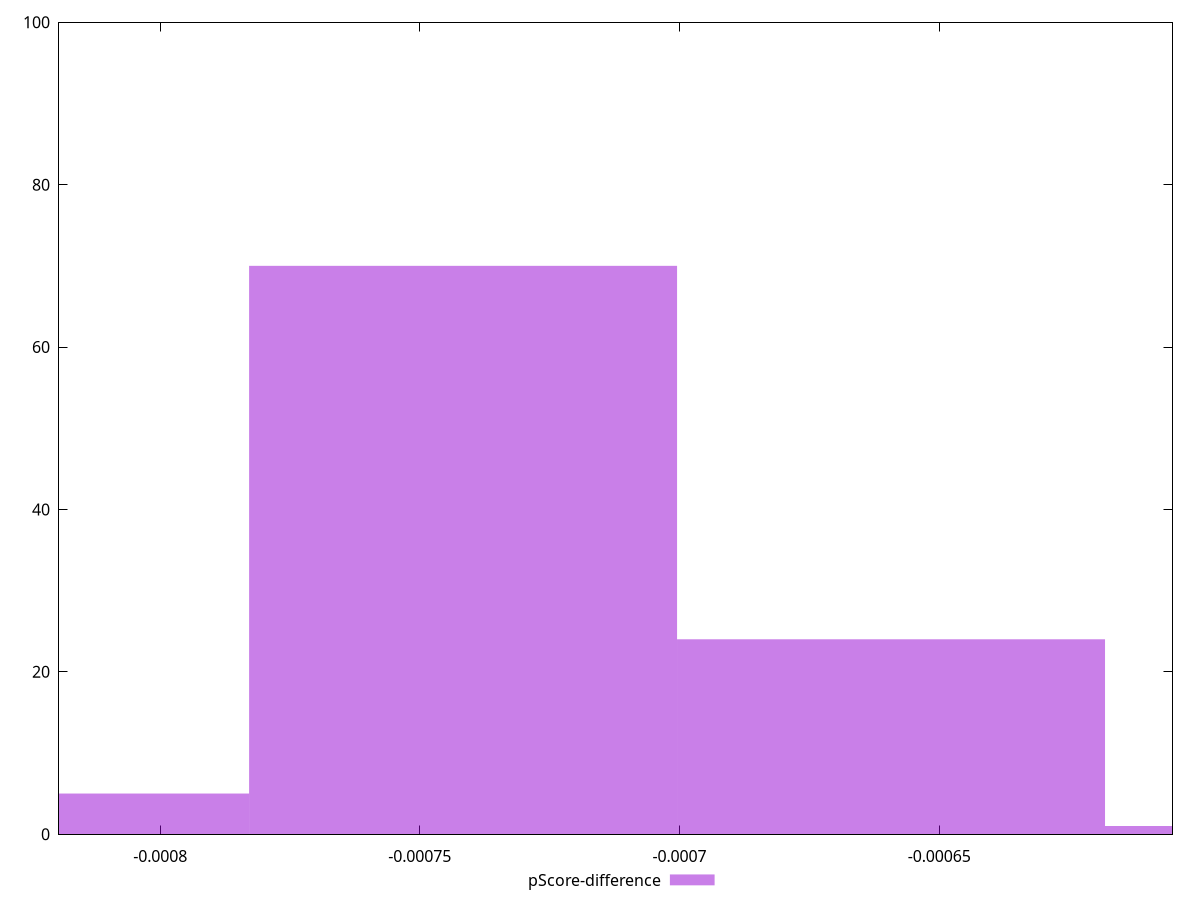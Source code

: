 reset

$pScoreDifference <<EOF
-0.000741672255889016 70
-0.0006592642274569031 24
-0.000824080284321129 5
-0.0005768561990247903 1
EOF

set key outside below
set boxwidth 0.0000824080284321129
set xrange [-0.0008194829268209913:-0.000605066522287423]
set yrange [0:100]
set trange [0:100]
set style fill transparent solid 0.5 noborder
set terminal svg size 640, 490 enhanced background rgb 'white'
set output "reports/report_00030_2021-02-24T20-42-31.540Z/first-cpu-idle/samples/agenda/pScore-difference/histogram.svg"

plot $pScoreDifference title "pScore-difference" with boxes

reset
